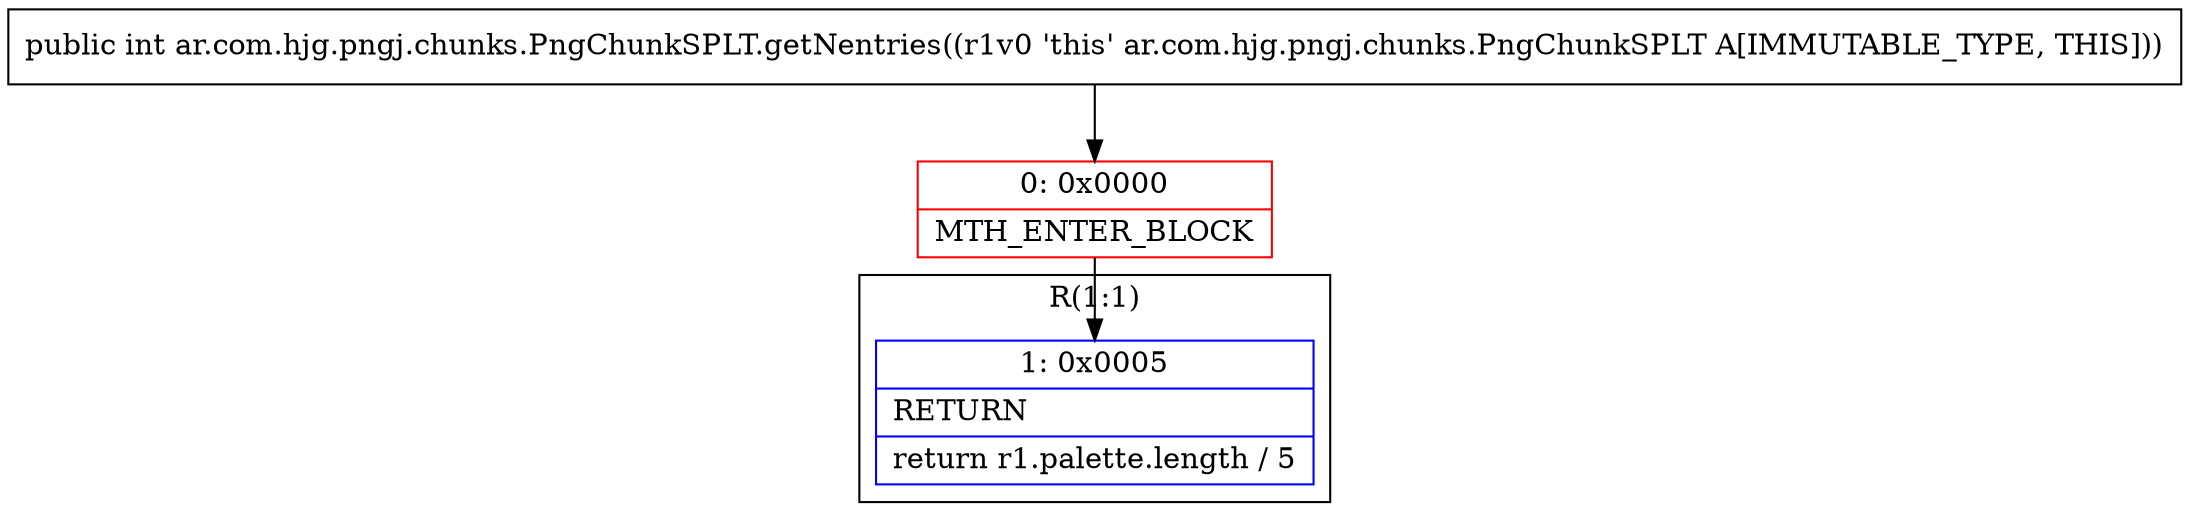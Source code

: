 digraph "CFG forar.com.hjg.pngj.chunks.PngChunkSPLT.getNentries()I" {
subgraph cluster_Region_1179844843 {
label = "R(1:1)";
node [shape=record,color=blue];
Node_1 [shape=record,label="{1\:\ 0x0005|RETURN\l|return r1.palette.length \/ 5\l}"];
}
Node_0 [shape=record,color=red,label="{0\:\ 0x0000|MTH_ENTER_BLOCK\l}"];
MethodNode[shape=record,label="{public int ar.com.hjg.pngj.chunks.PngChunkSPLT.getNentries((r1v0 'this' ar.com.hjg.pngj.chunks.PngChunkSPLT A[IMMUTABLE_TYPE, THIS])) }"];
MethodNode -> Node_0;
Node_0 -> Node_1;
}

